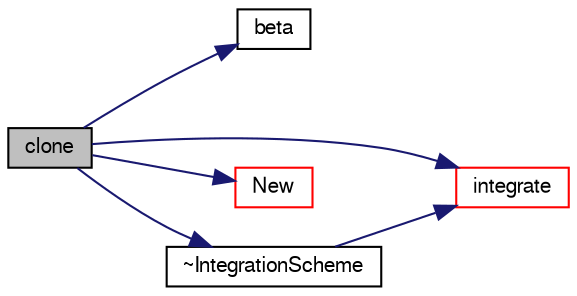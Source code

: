 digraph "clone"
{
  bgcolor="transparent";
  edge [fontname="FreeSans",fontsize="10",labelfontname="FreeSans",labelfontsize="10"];
  node [fontname="FreeSans",fontsize="10",shape=record];
  rankdir="LR";
  Node17 [label="clone",height=0.2,width=0.4,color="black", fillcolor="grey75", style="filled", fontcolor="black"];
  Node17 -> Node18 [color="midnightblue",fontsize="10",style="solid",fontname="FreeSans"];
  Node18 [label="beta",height=0.2,width=0.4,color="black",URL="$a39152.html#a8c8c91fc032b25dcc9e3d971fac17272"];
  Node17 -> Node19 [color="midnightblue",fontsize="10",style="solid",fontname="FreeSans"];
  Node19 [label="integrate",height=0.2,width=0.4,color="red",URL="$a23846.html#ae187f49a29e06fd203ac71d19583d280",tooltip="Perform the Integration. "];
  Node17 -> Node22 [color="midnightblue",fontsize="10",style="solid",fontname="FreeSans"];
  Node22 [label="New",height=0.2,width=0.4,color="red",URL="$a23846.html#a9f830978b1ce7e8a5cf706c1ef813174",tooltip="Return a reference to the selected radiation model. "];
  Node17 -> Node325 [color="midnightblue",fontsize="10",style="solid",fontname="FreeSans"];
  Node325 [label="~IntegrationScheme",height=0.2,width=0.4,color="black",URL="$a23846.html#ab299c1c6356a6e701996adf6d05362f7",tooltip="Destructor. "];
  Node325 -> Node19 [color="midnightblue",fontsize="10",style="solid",fontname="FreeSans"];
}
